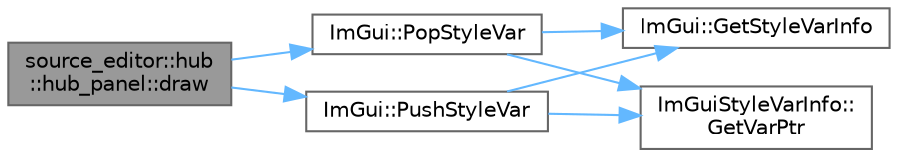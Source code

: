 digraph "source_editor::hub::hub_panel::draw"
{
 // LATEX_PDF_SIZE
  bgcolor="transparent";
  edge [fontname=Helvetica,fontsize=10,labelfontname=Helvetica,labelfontsize=10];
  node [fontname=Helvetica,fontsize=10,shape=box,height=0.2,width=0.4];
  rankdir="LR";
  Node1 [id="Node000001",label="source_editor::hub\l::hub_panel::draw",height=0.2,width=0.4,color="gray40", fillcolor="grey60", style="filled", fontcolor="black",tooltip=" "];
  Node1 -> Node2 [id="edge1_Node000001_Node000002",color="steelblue1",style="solid",tooltip=" "];
  Node2 [id="Node000002",label="ImGui::PopStyleVar",height=0.2,width=0.4,color="grey40", fillcolor="white", style="filled",URL="$namespace_im_gui.html#a14116e57d81e326adef2a702e65781d4",tooltip=" "];
  Node2 -> Node3 [id="edge2_Node000002_Node000003",color="steelblue1",style="solid",tooltip=" "];
  Node3 [id="Node000003",label="ImGui::GetStyleVarInfo",height=0.2,width=0.4,color="grey40", fillcolor="white", style="filled",URL="$namespace_im_gui.html#a3870829d4a3b6ea8ad8f6f82c944495f",tooltip=" "];
  Node2 -> Node4 [id="edge3_Node000002_Node000004",color="steelblue1",style="solid",tooltip=" "];
  Node4 [id="Node000004",label="ImGuiStyleVarInfo::\lGetVarPtr",height=0.2,width=0.4,color="grey40", fillcolor="white", style="filled",URL="$struct_im_gui_style_var_info.html#a6621aa66480ec67de95b6a74625d834a",tooltip=" "];
  Node1 -> Node5 [id="edge4_Node000001_Node000005",color="steelblue1",style="solid",tooltip=" "];
  Node5 [id="Node000005",label="ImGui::PushStyleVar",height=0.2,width=0.4,color="grey40", fillcolor="white", style="filled",URL="$namespace_im_gui.html#aab3f43009094462cf2a5eb554785949b",tooltip=" "];
  Node5 -> Node3 [id="edge5_Node000005_Node000003",color="steelblue1",style="solid",tooltip=" "];
  Node5 -> Node4 [id="edge6_Node000005_Node000004",color="steelblue1",style="solid",tooltip=" "];
}
